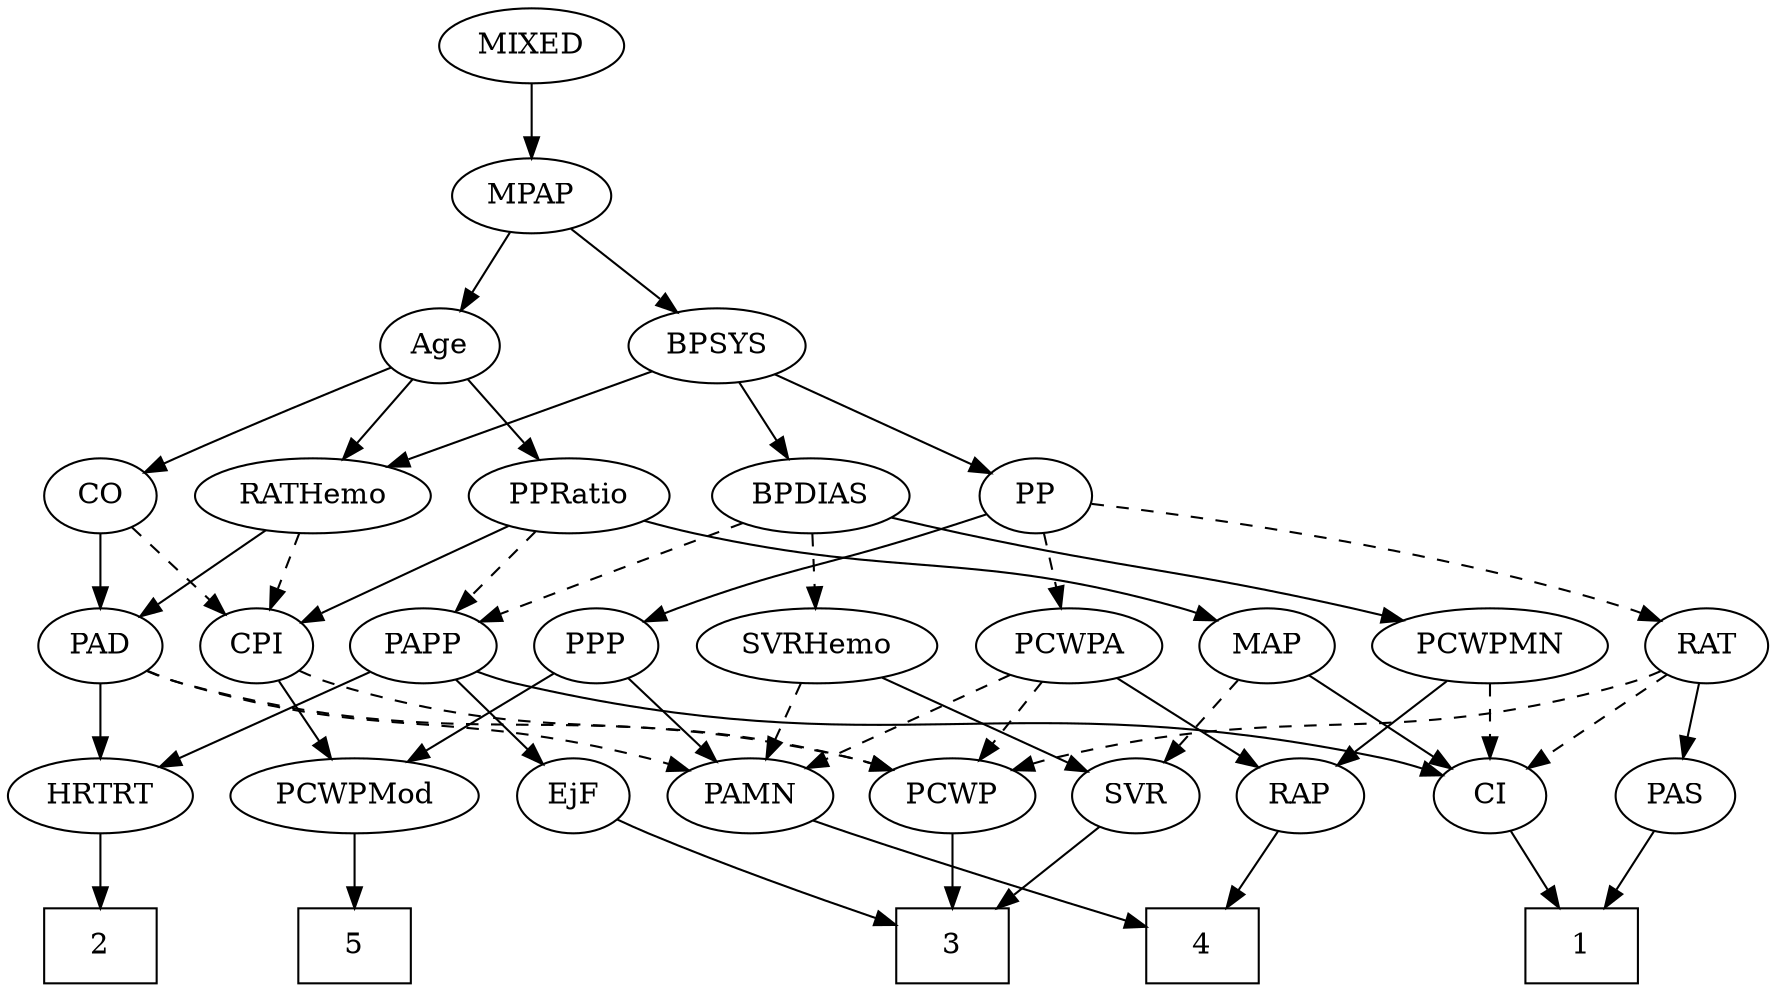 strict digraph {
	graph [bb="0,0,783.94,468"];
	node [label="\N"];
	1	[height=0.5,
		pos="702.65,18",
		shape=box,
		width=0.75];
	2	[height=0.5,
		pos="39.646,18",
		shape=box,
		width=0.75];
	3	[height=0.5,
		pos="416.65,18",
		shape=box,
		width=0.75];
	4	[height=0.5,
		pos="530.65,18",
		shape=box,
		width=0.75];
	5	[height=0.5,
		pos="149.65,18",
		shape=box,
		width=0.75];
	Age	[height=0.5,
		pos="186.65,306",
		width=0.75];
	CO	[height=0.5,
		pos="39.646,234",
		width=0.75];
	Age -> CO	[pos="e,61.047,245.19 165.27,294.82 140.23,282.9 98.563,263.06 70.137,249.52",
		style=solid];
	RATHemo	[height=0.5,
		pos="133.65,234",
		width=1.3721];
	Age -> RATHemo	[pos="e,146.11,251.47 174.88,289.46 168.21,280.65 159.71,269.43 152.17,259.46",
		style=solid];
	PPRatio	[height=0.5,
		pos="240.65,234",
		width=1.1013];
	Age -> PPRatio	[pos="e,227.94,251.47 198.63,289.46 205.43,280.65 214.09,269.43 221.78,259.46",
		style=solid];
	EjF	[height=0.5,
		pos="246.65,90",
		width=0.75];
	EjF -> 3	[pos="e,389.49,29.152 267.86,78.703 272.7,76.435 277.83,74.089 282.65,72 315.25,57.87 352.94,43.102 380.02,32.755",
		style=solid];
	RAP	[height=0.5,
		pos="571.65,90",
		width=0.77632];
	RAP -> 4	[pos="e,540.68,36.124 562.14,72.765 557.31,64.525 551.33,54.317 545.88,45.016",
		style=solid];
	MIXED	[height=0.5,
		pos="227.65,450",
		width=1.1193];
	MPAP	[height=0.5,
		pos="227.65,378",
		width=0.97491];
	MIXED -> MPAP	[pos="e,227.65,396.1 227.65,431.7 227.65,423.98 227.65,414.71 227.65,406.11",
		style=solid];
	MPAP -> Age	[pos="e,196.01,322.99 217.93,360.41 212.91,351.83 206.67,341.19 201.1,331.67",
		style=solid];
	BPSYS	[height=0.5,
		pos="310.65,306",
		width=1.0471];
	MPAP -> BPSYS	[pos="e,292.78,322.07 245.25,362.15 256.83,352.38 272.19,339.43 285.11,328.54",
		style=solid];
	BPSYS -> RATHemo	[pos="e,165.76,247.7 282.6,293.91 253.68,282.47 208.25,264.51 175.17,251.42",
		style=solid];
	BPDIAS	[height=0.5,
		pos="351.65,234",
		width=1.1735];
	BPSYS -> BPDIAS	[pos="e,341.71,251.96 320.36,288.41 325.19,280.16 331.14,270.01 336.55,260.78",
		style=solid];
	PP	[height=0.5,
		pos="455.65,234",
		width=0.75];
	BPSYS -> PP	[pos="e,434.09,245.41 336.24,292.65 361,280.69 398.56,262.56 424.93,249.83",
		style=solid];
	PAD	[height=0.5,
		pos="39.646,162",
		width=0.79437];
	PAMN	[height=0.5,
		pos="327.65,90",
		width=1.011];
	PAD -> PAMN	[pos="e,300.31,102.26 61.395,150.17 66.623,147.87 72.256,145.65 77.646,144 166.1,116.91 193.43,132.45 282.65,108 285.27,107.28 287.96,\
106.47 290.65,105.6",
		style=dashed];
	PCWP	[height=0.5,
		pos="416.65,90",
		width=0.97491];
	PAD -> PCWP	[pos="e,390.46,102.33 61.335,149.96 66.566,147.68 72.215,145.51 77.646,144 204.91,108.64 244.51,140.05 372.65,108 375.31,107.33 378.03,\
106.55 380.75,105.69",
		style=dashed];
	HRTRT	[height=0.5,
		pos="39.646,90",
		width=1.1013];
	PAD -> HRTRT	[pos="e,39.646,108.1 39.646,143.7 39.646,135.98 39.646,126.71 39.646,118.11",
		style=solid];
	CO -> PAD	[pos="e,39.646,180.1 39.646,215.7 39.646,207.98 39.646,198.71 39.646,190.11",
		style=solid];
	CPI	[height=0.5,
		pos="113.65,162",
		width=0.75];
	CO -> CPI	[pos="e,98.694,177.14 54.621,218.83 65.153,208.87 79.428,195.37 91.302,184.14",
		style=dashed];
	PAS	[height=0.5,
		pos="744.65,90",
		width=0.75];
	PAS -> 1	[pos="e,713.02,36.292 735.12,73.116 730.13,64.801 723.89,54.41 718.22,44.963",
		style=solid];
	PAMN -> 4	[pos="e,503.42,27.789 355.67,78.227 361.28,76.123 367.14,73.963 372.65,72 413.84,57.317 461.46,41.497 493.57,31.001",
		style=solid];
	RATHemo -> PAD	[pos="e,57.6,176.37 112.78,217.46 98.949,207.16 80.683,193.56 65.866,182.53",
		style=solid];
	RATHemo -> CPI	[pos="e,118.44,179.79 128.81,216.05 126.54,208.14 123.8,198.54 121.27,189.69",
		style=dashed];
	PCWPMod	[height=0.5,
		pos="149.65,90",
		width=1.4443];
	CPI -> PCWPMod	[pos="e,140.84,108.12 122,144.76 126.19,136.61 131.37,126.53 136.12,117.31",
		style=solid];
	CPI -> PCWP	[pos="e,390.42,102.16 134.19,150.09 139.14,147.8 144.5,145.6 149.65,144 245.54,114.27 275.74,134.23 372.65,108 375.3,107.28 378.01,106.46 \
380.72,105.58",
		style=dashed];
	RAT	[height=0.5,
		pos="756.65,162",
		width=0.75827];
	RAT -> PAS	[pos="e,747.61,108.28 753.74,144.05 752.42,136.35 750.82,127.03 749.34,118.36",
		style=solid];
	RAT -> PCWP	[pos="e,442.85,102.26 736.13,150 731.17,147.72 725.81,145.54 720.65,144 608.84,110.71 573.59,137.22 460.65,108 457.99,107.31 455.27,106.51 \
452.56,105.64",
		style=dashed];
	CI	[height=0.5,
		pos="661.65,90",
		width=0.75];
	RAT -> CI	[pos="e,679.11,103.87 738.78,147.83 724.22,137.11 703.49,121.83 687.18,109.82",
		style=dashed];
	SVR	[height=0.5,
		pos="497.65,90",
		width=0.77632];
	SVR -> 3	[pos="e,436.34,36.019 481.64,75.17 470.98,65.953 456.68,53.599 444.21,42.823",
		style=solid];
	PCWPMod -> 5	[pos="e,149.65,36.104 149.65,71.697 149.65,63.983 149.65,54.712 149.65,46.112",
		style=solid];
	PCWPA	[height=0.5,
		pos="472.65,162",
		width=1.1555];
	PCWPA -> RAP	[pos="e,553.34,103.94 493.64,146.15 508.58,135.59 528.78,121.31 544.88,109.92",
		style=solid];
	PCWPA -> PAMN	[pos="e,352.98,103.23 445.71,148 422.18,136.64 387.89,120.08 362.31,107.74",
		style=dashed];
	PCWPA -> PCWP	[pos="e,429.56,107.15 459.66,144.76 452.59,135.93 443.71,124.83 435.86,115.01",
		style=dashed];
	PCWPMN	[height=0.5,
		pos="661.65,162",
		width=1.3902];
	PCWPMN -> RAP	[pos="e,588.84,104.37 641.67,145.46 628.43,135.16 610.94,121.56 596.75,110.53",
		style=solid];
	PCWPMN -> CI	[pos="e,661.65,108.1 661.65,143.7 661.65,135.98 661.65,126.71 661.65,118.11",
		style=dashed];
	SVRHemo	[height=0.5,
		pos="362.65,162",
		width=1.3902];
	SVRHemo -> PAMN	[pos="e,336.04,107.79 354.17,144.05 350.09,135.89 345.1,125.91 340.56,116.82",
		style=dashed];
	SVRHemo -> SVR	[pos="e,476.56,101.93 389.97,146.83 412.45,135.18 444.28,118.67 467.5,106.63",
		style=solid];
	BPDIAS -> PCWPMN	[pos="e,624.64,174.19 386.86,223.84 397.38,221.2 408.96,218.39 419.65,216 500.55,197.94 522.08,199.49 602.65,180 606.67,179.03 610.83,\
177.96 614.99,176.85",
		style=solid];
	BPDIAS -> SVRHemo	[pos="e,359.96,180.1 354.37,215.7 355.58,207.98 357.03,198.71 358.39,190.11",
		style=dashed];
	PAPP	[height=0.5,
		pos="190.65,162",
		width=0.88464];
	BPDIAS -> PAPP	[pos="e,215.09,173.63 323.23,220.65 295.66,208.66 253.79,190.45 224.5,177.72",
		style=dashed];
	MAP	[height=0.5,
		pos="562.65,162",
		width=0.84854];
	MAP -> SVR	[pos="e,511.72,106.16 548.54,145.81 539.85,136.45 528.55,124.28 518.8,113.79",
		style=dashed];
	MAP -> CI	[pos="e,643.62,103.75 581.73,147.5 596.95,136.74 618.42,121.56 635.28,109.64",
		style=solid];
	PP -> RAT	[pos="e,735.68,173.95 482.15,229.88 530.48,223.7 635.78,208.06 720.65,180 722.52,179.38 724.42,178.69 726.32,177.95",
		style=dashed];
	PP -> PCWPA	[pos="e,468.45,180.28 459.76,216.05 461.65,208.26 463.95,198.82 466.07,190.08",
		style=dashed];
	PPP	[height=0.5,
		pos="267.65,162",
		width=0.75];
	PP -> PPP	[pos="e,288.8,173.44 431.99,225.09 395.56,212.86 327.44,189.74 303.65,180 301.82,179.25 299.96,178.46 298.09,177.65",
		style=solid];
	PPP -> PAMN	[pos="e,313.82,107.13 280.67,145.81 288.39,136.8 298.35,125.18 307.11,114.95",
		style=solid];
	PPP -> PCWPMod	[pos="e,174.93,106 248.16,149.44 230.63,139.04 204.5,123.54 183.55,111.11",
		style=solid];
	PPRatio -> CPI	[pos="e,133.97,174.2 216.46,219.67 195.55,208.15 165.27,191.46 142.99,179.17",
		style=solid];
	PPRatio -> MAP	[pos="e,539.91,174.05 272.54,223.22 281.58,220.65 291.45,218.04 300.65,216 398.66,194.28 427.32,208.28 523.65,180 525.92,179.33 528.23,\
178.57 530.54,177.74",
		style=solid];
	PPRatio -> PAPP	[pos="e,202.18,179.15 229.05,216.76 222.8,208.02 214.97,197.05 208.01,187.31",
		style=dashed];
	PCWP -> 3	[pos="e,416.65,36.104 416.65,71.697 416.65,63.983 416.65,54.712 416.65,46.112",
		style=solid];
	CI -> 1	[pos="e,692.62,36.124 671.16,72.765 675.98,64.525 681.96,54.317 687.41,45.016",
		style=solid];
	PAPP -> EjF	[pos="e,234.37,106.34 203.35,145.12 210.61,136.04 219.85,124.49 227.93,114.39",
		style=solid];
	PAPP -> CI	[pos="e,638.72,99.545 214.52,149.7 220.04,147.49 225.96,145.42 231.65,144 394.97,103.32 443.78,141.9 608.65,108 615.23,106.65 622.15,104.77 \
628.74,102.76",
		style=solid];
	PAPP -> HRTRT	[pos="e,66.517,103.46 166.72,149.91 142.21,138.55 103.82,120.75 75.646,107.69",
		style=solid];
	HRTRT -> 2	[pos="e,39.646,36.104 39.646,71.697 39.646,63.983 39.646,54.712 39.646,46.112",
		style=solid];
}
